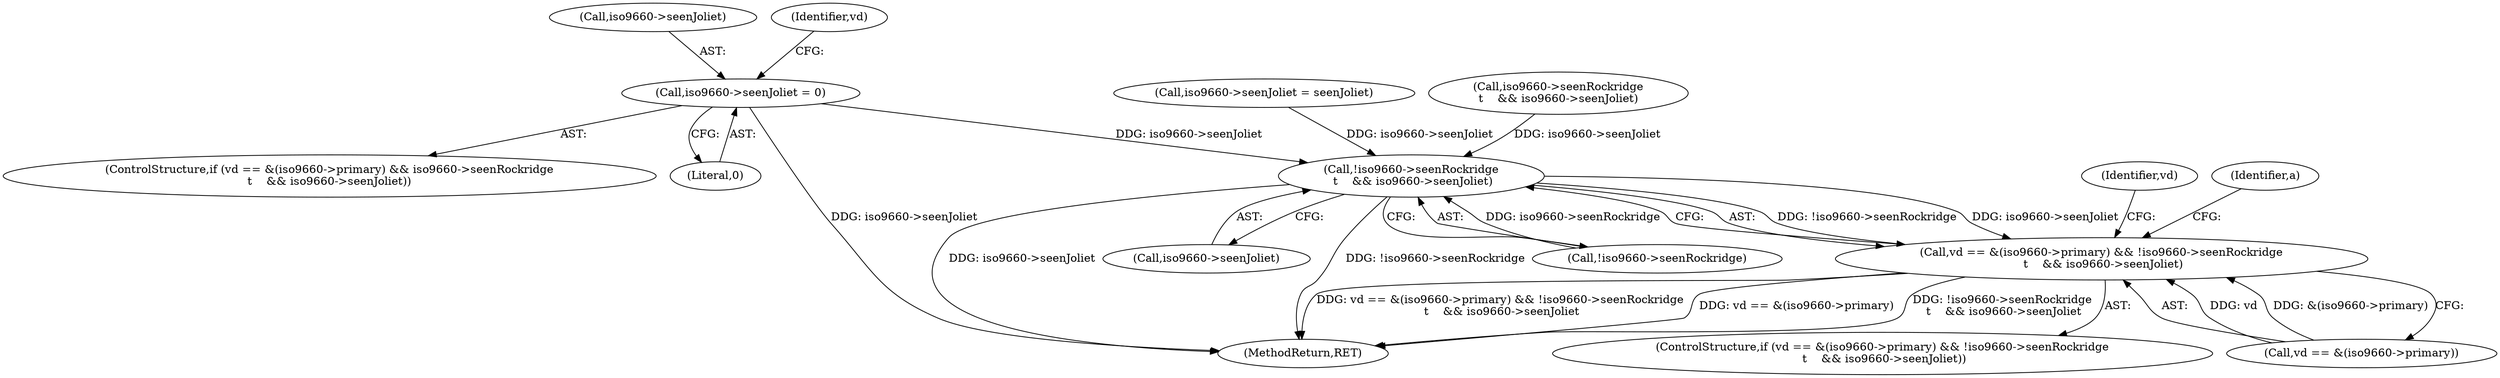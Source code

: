 digraph "0_libarchive_3ad08e01b4d253c66ae56414886089684155af22@pointer" {
"1000240" [label="(Call,iso9660->seenJoliet = 0)"];
"1000253" [label="(Call,!iso9660->seenRockridge\n \t    && iso9660->seenJoliet)"];
"1000246" [label="(Call,vd == &(iso9660->primary) && !iso9660->seenRockridge\n \t    && iso9660->seenJoliet)"];
"1000241" [label="(Call,iso9660->seenJoliet)"];
"1000258" [label="(Call,iso9660->seenJoliet)"];
"1000246" [label="(Call,vd == &(iso9660->primary) && !iso9660->seenRockridge\n \t    && iso9660->seenJoliet)"];
"1000263" [label="(Identifier,vd)"];
"1000345" [label="(Identifier,a)"];
"1000240" [label="(Call,iso9660->seenJoliet = 0)"];
"1000233" [label="(Call,iso9660->seenRockridge\n\t    && iso9660->seenJoliet)"];
"1000248" [label="(Identifier,vd)"];
"1000372" [label="(MethodReturn,RET)"];
"1000253" [label="(Call,!iso9660->seenRockridge\n \t    && iso9660->seenJoliet)"];
"1000247" [label="(Call,vd == &(iso9660->primary))"];
"1000220" [label="(Call,iso9660->seenJoliet = seenJoliet)"];
"1000245" [label="(ControlStructure,if (vd == &(iso9660->primary) && !iso9660->seenRockridge\n \t    && iso9660->seenJoliet))"];
"1000244" [label="(Literal,0)"];
"1000254" [label="(Call,!iso9660->seenRockridge)"];
"1000225" [label="(ControlStructure,if (vd == &(iso9660->primary) && iso9660->seenRockridge\n\t    && iso9660->seenJoliet))"];
"1000240" -> "1000225"  [label="AST: "];
"1000240" -> "1000244"  [label="CFG: "];
"1000241" -> "1000240"  [label="AST: "];
"1000244" -> "1000240"  [label="AST: "];
"1000248" -> "1000240"  [label="CFG: "];
"1000240" -> "1000372"  [label="DDG: iso9660->seenJoliet"];
"1000240" -> "1000253"  [label="DDG: iso9660->seenJoliet"];
"1000253" -> "1000246"  [label="AST: "];
"1000253" -> "1000254"  [label="CFG: "];
"1000253" -> "1000258"  [label="CFG: "];
"1000254" -> "1000253"  [label="AST: "];
"1000258" -> "1000253"  [label="AST: "];
"1000246" -> "1000253"  [label="CFG: "];
"1000253" -> "1000372"  [label="DDG: !iso9660->seenRockridge"];
"1000253" -> "1000372"  [label="DDG: iso9660->seenJoliet"];
"1000253" -> "1000246"  [label="DDG: !iso9660->seenRockridge"];
"1000253" -> "1000246"  [label="DDG: iso9660->seenJoliet"];
"1000254" -> "1000253"  [label="DDG: iso9660->seenRockridge"];
"1000220" -> "1000253"  [label="DDG: iso9660->seenJoliet"];
"1000233" -> "1000253"  [label="DDG: iso9660->seenJoliet"];
"1000246" -> "1000245"  [label="AST: "];
"1000246" -> "1000247"  [label="CFG: "];
"1000247" -> "1000246"  [label="AST: "];
"1000263" -> "1000246"  [label="CFG: "];
"1000345" -> "1000246"  [label="CFG: "];
"1000246" -> "1000372"  [label="DDG: !iso9660->seenRockridge\n \t    && iso9660->seenJoliet"];
"1000246" -> "1000372"  [label="DDG: vd == &(iso9660->primary) && !iso9660->seenRockridge\n \t    && iso9660->seenJoliet"];
"1000246" -> "1000372"  [label="DDG: vd == &(iso9660->primary)"];
"1000247" -> "1000246"  [label="DDG: vd"];
"1000247" -> "1000246"  [label="DDG: &(iso9660->primary)"];
}
